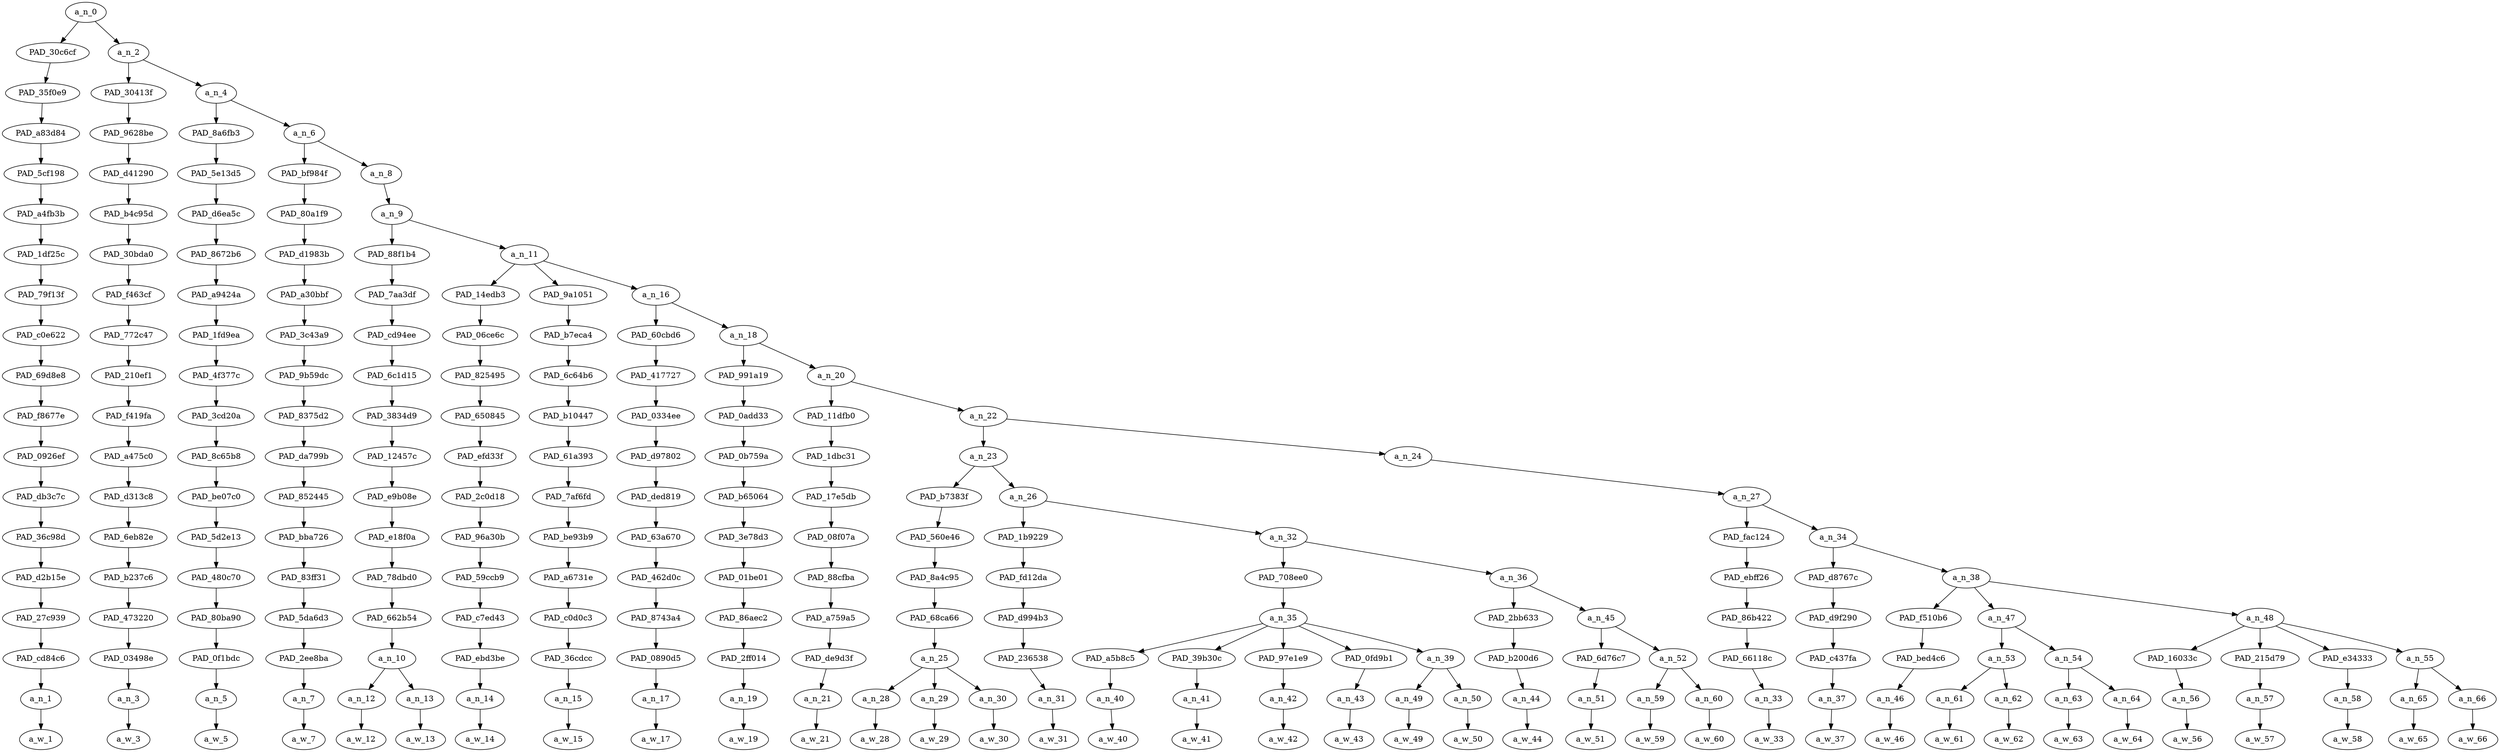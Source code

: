 strict digraph "" {
	a_n_0	[div_dir=1,
		index=0,
		level=18,
		pos="1.0683885362413195,18!",
		text_span="[0, 1, 2, 3, 4, 5, 6, 7, 8, 9, 10, 11, 12, 13, 14, 15, 16, 17, 18, 19, 20, 21, 22, 23, 24, 25, 26, 27, 28, 29, 30, 31, 32, 33, 34, \
35, 36]",
		value=1.00000001];
	PAD_30c6cf	[div_dir=1,
		index=0,
		level=17,
		pos="0.0,17!",
		text_span="[0]",
		value=0.03136373];
	a_n_0 -> PAD_30c6cf;
	a_n_2	[div_dir=1,
		index=1,
		level=17,
		pos="2.136777072482639,17!",
		text_span="[1, 2, 3, 4, 5, 6, 7, 8, 9, 10, 11, 12, 13, 14, 15, 16, 17, 18, 19, 20, 21, 22, 23, 24, 25, 26, 27, 28, 29, 30, 31, 32, 33, 34, \
35, 36]",
		value=0.96841788];
	a_n_0 -> a_n_2;
	PAD_35f0e9	[div_dir=1,
		index=0,
		level=16,
		pos="0.0,16!",
		text_span="[0]",
		value=0.03136373];
	PAD_30c6cf -> PAD_35f0e9;
	PAD_a83d84	[div_dir=1,
		index=0,
		level=15,
		pos="0.0,15!",
		text_span="[0]",
		value=0.03136373];
	PAD_35f0e9 -> PAD_a83d84;
	PAD_5cf198	[div_dir=1,
		index=0,
		level=14,
		pos="0.0,14!",
		text_span="[0]",
		value=0.03136373];
	PAD_a83d84 -> PAD_5cf198;
	PAD_a4fb3b	[div_dir=1,
		index=0,
		level=13,
		pos="0.0,13!",
		text_span="[0]",
		value=0.03136373];
	PAD_5cf198 -> PAD_a4fb3b;
	PAD_1df25c	[div_dir=1,
		index=0,
		level=12,
		pos="0.0,12!",
		text_span="[0]",
		value=0.03136373];
	PAD_a4fb3b -> PAD_1df25c;
	PAD_79f13f	[div_dir=1,
		index=0,
		level=11,
		pos="0.0,11!",
		text_span="[0]",
		value=0.03136373];
	PAD_1df25c -> PAD_79f13f;
	PAD_c0e622	[div_dir=1,
		index=0,
		level=10,
		pos="0.0,10!",
		text_span="[0]",
		value=0.03136373];
	PAD_79f13f -> PAD_c0e622;
	PAD_69d8e8	[div_dir=1,
		index=0,
		level=9,
		pos="0.0,9!",
		text_span="[0]",
		value=0.03136373];
	PAD_c0e622 -> PAD_69d8e8;
	PAD_f8677e	[div_dir=1,
		index=0,
		level=8,
		pos="0.0,8!",
		text_span="[0]",
		value=0.03136373];
	PAD_69d8e8 -> PAD_f8677e;
	PAD_0926ef	[div_dir=1,
		index=0,
		level=7,
		pos="0.0,7!",
		text_span="[0]",
		value=0.03136373];
	PAD_f8677e -> PAD_0926ef;
	PAD_db3c7c	[div_dir=1,
		index=0,
		level=6,
		pos="0.0,6!",
		text_span="[0]",
		value=0.03136373];
	PAD_0926ef -> PAD_db3c7c;
	PAD_36c98d	[div_dir=1,
		index=0,
		level=5,
		pos="0.0,5!",
		text_span="[0]",
		value=0.03136373];
	PAD_db3c7c -> PAD_36c98d;
	PAD_d2b15e	[div_dir=1,
		index=0,
		level=4,
		pos="0.0,4!",
		text_span="[0]",
		value=0.03136373];
	PAD_36c98d -> PAD_d2b15e;
	PAD_27c939	[div_dir=1,
		index=0,
		level=3,
		pos="0.0,3!",
		text_span="[0]",
		value=0.03136373];
	PAD_d2b15e -> PAD_27c939;
	PAD_cd84c6	[div_dir=1,
		index=0,
		level=2,
		pos="0.0,2!",
		text_span="[0]",
		value=0.03136373];
	PAD_27c939 -> PAD_cd84c6;
	a_n_1	[div_dir=1,
		index=0,
		level=1,
		pos="0.0,1!",
		text_span="[0]",
		value=0.03136373];
	PAD_cd84c6 -> a_n_1;
	a_w_1	[div_dir=0,
		index=0,
		level=0,
		pos="0,0!",
		text_span="[0]",
		value=hillary];
	a_n_1 -> a_w_1;
	PAD_30413f	[div_dir=1,
		index=1,
		level=16,
		pos="1.0,16!",
		text_span="[1]",
		value=0.01413426];
	a_n_2 -> PAD_30413f;
	a_n_4	[div_dir=1,
		index=2,
		level=16,
		pos="3.273554144965278,16!",
		text_span="[2, 3, 4, 5, 6, 7, 8, 9, 10, 11, 12, 13, 14, 15, 16, 17, 18, 19, 20, 21, 22, 23, 24, 25, 26, 27, 28, 29, 30, 31, 32, 33, 34, 35, \
36]",
		value=0.95408867];
	a_n_2 -> a_n_4;
	PAD_9628be	[div_dir=1,
		index=1,
		level=15,
		pos="1.0,15!",
		text_span="[1]",
		value=0.01413426];
	PAD_30413f -> PAD_9628be;
	PAD_d41290	[div_dir=1,
		index=1,
		level=14,
		pos="1.0,14!",
		text_span="[1]",
		value=0.01413426];
	PAD_9628be -> PAD_d41290;
	PAD_b4c95d	[div_dir=1,
		index=1,
		level=13,
		pos="1.0,13!",
		text_span="[1]",
		value=0.01413426];
	PAD_d41290 -> PAD_b4c95d;
	PAD_30bda0	[div_dir=1,
		index=1,
		level=12,
		pos="1.0,12!",
		text_span="[1]",
		value=0.01413426];
	PAD_b4c95d -> PAD_30bda0;
	PAD_f463cf	[div_dir=1,
		index=1,
		level=11,
		pos="1.0,11!",
		text_span="[1]",
		value=0.01413426];
	PAD_30bda0 -> PAD_f463cf;
	PAD_772c47	[div_dir=1,
		index=1,
		level=10,
		pos="1.0,10!",
		text_span="[1]",
		value=0.01413426];
	PAD_f463cf -> PAD_772c47;
	PAD_210ef1	[div_dir=1,
		index=1,
		level=9,
		pos="1.0,9!",
		text_span="[1]",
		value=0.01413426];
	PAD_772c47 -> PAD_210ef1;
	PAD_f419fa	[div_dir=1,
		index=1,
		level=8,
		pos="1.0,8!",
		text_span="[1]",
		value=0.01413426];
	PAD_210ef1 -> PAD_f419fa;
	PAD_a475c0	[div_dir=1,
		index=1,
		level=7,
		pos="1.0,7!",
		text_span="[1]",
		value=0.01413426];
	PAD_f419fa -> PAD_a475c0;
	PAD_d313c8	[div_dir=1,
		index=1,
		level=6,
		pos="1.0,6!",
		text_span="[1]",
		value=0.01413426];
	PAD_a475c0 -> PAD_d313c8;
	PAD_6eb82e	[div_dir=1,
		index=1,
		level=5,
		pos="1.0,5!",
		text_span="[1]",
		value=0.01413426];
	PAD_d313c8 -> PAD_6eb82e;
	PAD_b237c6	[div_dir=1,
		index=1,
		level=4,
		pos="1.0,4!",
		text_span="[1]",
		value=0.01413426];
	PAD_6eb82e -> PAD_b237c6;
	PAD_473220	[div_dir=1,
		index=1,
		level=3,
		pos="1.0,3!",
		text_span="[1]",
		value=0.01413426];
	PAD_b237c6 -> PAD_473220;
	PAD_03498e	[div_dir=1,
		index=1,
		level=2,
		pos="1.0,2!",
		text_span="[1]",
		value=0.01413426];
	PAD_473220 -> PAD_03498e;
	a_n_3	[div_dir=1,
		index=1,
		level=1,
		pos="1.0,1!",
		text_span="[1]",
		value=0.01413426];
	PAD_03498e -> a_n_3;
	a_w_3	[div_dir=0,
		index=1,
		level=0,
		pos="1,0!",
		text_span="[1]",
		value=is];
	a_n_3 -> a_w_3;
	PAD_8a6fb3	[div_dir=1,
		index=2,
		level=15,
		pos="2.0,15!",
		text_span="[2]",
		value=0.01085996];
	a_n_4 -> PAD_8a6fb3;
	a_n_6	[div_dir=1,
		index=3,
		level=15,
		pos="4.547108289930556,15!",
		text_span="[3, 4, 5, 6, 7, 8, 9, 10, 11, 12, 13, 14, 15, 16, 17, 18, 19, 20, 21, 22, 23, 24, 25, 26, 27, 28, 29, 30, 31, 32, 33, 34, 35, 36]",
		value=0.94304226];
	a_n_4 -> a_n_6;
	PAD_5e13d5	[div_dir=1,
		index=2,
		level=14,
		pos="2.0,14!",
		text_span="[2]",
		value=0.01085996];
	PAD_8a6fb3 -> PAD_5e13d5;
	PAD_d6ea5c	[div_dir=1,
		index=2,
		level=13,
		pos="2.0,13!",
		text_span="[2]",
		value=0.01085996];
	PAD_5e13d5 -> PAD_d6ea5c;
	PAD_8672b6	[div_dir=1,
		index=2,
		level=12,
		pos="2.0,12!",
		text_span="[2]",
		value=0.01085996];
	PAD_d6ea5c -> PAD_8672b6;
	PAD_a9424a	[div_dir=1,
		index=2,
		level=11,
		pos="2.0,11!",
		text_span="[2]",
		value=0.01085996];
	PAD_8672b6 -> PAD_a9424a;
	PAD_1fd9ea	[div_dir=1,
		index=2,
		level=10,
		pos="2.0,10!",
		text_span="[2]",
		value=0.01085996];
	PAD_a9424a -> PAD_1fd9ea;
	PAD_4f377c	[div_dir=1,
		index=2,
		level=9,
		pos="2.0,9!",
		text_span="[2]",
		value=0.01085996];
	PAD_1fd9ea -> PAD_4f377c;
	PAD_3cd20a	[div_dir=1,
		index=2,
		level=8,
		pos="2.0,8!",
		text_span="[2]",
		value=0.01085996];
	PAD_4f377c -> PAD_3cd20a;
	PAD_8c65b8	[div_dir=1,
		index=2,
		level=7,
		pos="2.0,7!",
		text_span="[2]",
		value=0.01085996];
	PAD_3cd20a -> PAD_8c65b8;
	PAD_be07c0	[div_dir=1,
		index=2,
		level=6,
		pos="2.0,6!",
		text_span="[2]",
		value=0.01085996];
	PAD_8c65b8 -> PAD_be07c0;
	PAD_5d2e13	[div_dir=1,
		index=2,
		level=5,
		pos="2.0,5!",
		text_span="[2]",
		value=0.01085996];
	PAD_be07c0 -> PAD_5d2e13;
	PAD_480c70	[div_dir=1,
		index=2,
		level=4,
		pos="2.0,4!",
		text_span="[2]",
		value=0.01085996];
	PAD_5d2e13 -> PAD_480c70;
	PAD_80ba90	[div_dir=1,
		index=2,
		level=3,
		pos="2.0,3!",
		text_span="[2]",
		value=0.01085996];
	PAD_480c70 -> PAD_80ba90;
	PAD_0f1bdc	[div_dir=1,
		index=2,
		level=2,
		pos="2.0,2!",
		text_span="[2]",
		value=0.01085996];
	PAD_80ba90 -> PAD_0f1bdc;
	a_n_5	[div_dir=1,
		index=2,
		level=1,
		pos="2.0,1!",
		text_span="[2]",
		value=0.01085996];
	PAD_0f1bdc -> a_n_5;
	a_w_5	[div_dir=0,
		index=2,
		level=0,
		pos="2,0!",
		text_span="[2]",
		value=for];
	a_n_5 -> a_w_5;
	PAD_bf984f	[div_dir=1,
		index=3,
		level=14,
		pos="3.0,14!",
		text_span="[3]",
		value=0.01547846];
	a_n_6 -> PAD_bf984f;
	a_n_8	[div_dir=1,
		index=4,
		level=14,
		pos="6.094216579861111,14!",
		text_span="[4, 5, 6, 7, 8, 9, 10, 11, 12, 13, 14, 15, 16, 17, 18, 19, 20, 21, 22, 23, 24, 25, 26, 27, 28, 29, 30, 31, 32, 33, 34, 35, 36]",
		value=0.92738237];
	a_n_6 -> a_n_8;
	PAD_80a1f9	[div_dir=1,
		index=3,
		level=13,
		pos="3.0,13!",
		text_span="[3]",
		value=0.01547846];
	PAD_bf984f -> PAD_80a1f9;
	PAD_d1983b	[div_dir=1,
		index=3,
		level=12,
		pos="3.0,12!",
		text_span="[3]",
		value=0.01547846];
	PAD_80a1f9 -> PAD_d1983b;
	PAD_a30bbf	[div_dir=1,
		index=3,
		level=11,
		pos="3.0,11!",
		text_span="[3]",
		value=0.01547846];
	PAD_d1983b -> PAD_a30bbf;
	PAD_3c43a9	[div_dir=1,
		index=3,
		level=10,
		pos="3.0,10!",
		text_span="[3]",
		value=0.01547846];
	PAD_a30bbf -> PAD_3c43a9;
	PAD_9b59dc	[div_dir=1,
		index=3,
		level=9,
		pos="3.0,9!",
		text_span="[3]",
		value=0.01547846];
	PAD_3c43a9 -> PAD_9b59dc;
	PAD_8375d2	[div_dir=1,
		index=3,
		level=8,
		pos="3.0,8!",
		text_span="[3]",
		value=0.01547846];
	PAD_9b59dc -> PAD_8375d2;
	PAD_da799b	[div_dir=1,
		index=3,
		level=7,
		pos="3.0,7!",
		text_span="[3]",
		value=0.01547846];
	PAD_8375d2 -> PAD_da799b;
	PAD_852445	[div_dir=1,
		index=3,
		level=6,
		pos="3.0,6!",
		text_span="[3]",
		value=0.01547846];
	PAD_da799b -> PAD_852445;
	PAD_bba726	[div_dir=1,
		index=3,
		level=5,
		pos="3.0,5!",
		text_span="[3]",
		value=0.01547846];
	PAD_852445 -> PAD_bba726;
	PAD_83ff31	[div_dir=1,
		index=3,
		level=4,
		pos="3.0,4!",
		text_span="[3]",
		value=0.01547846];
	PAD_bba726 -> PAD_83ff31;
	PAD_5da6d3	[div_dir=1,
		index=3,
		level=3,
		pos="3.0,3!",
		text_span="[3]",
		value=0.01547846];
	PAD_83ff31 -> PAD_5da6d3;
	PAD_2ee8ba	[div_dir=1,
		index=3,
		level=2,
		pos="3.0,2!",
		text_span="[3]",
		value=0.01547846];
	PAD_5da6d3 -> PAD_2ee8ba;
	a_n_7	[div_dir=1,
		index=3,
		level=1,
		pos="3.0,1!",
		text_span="[3]",
		value=0.01547846];
	PAD_2ee8ba -> a_n_7;
	a_w_7	[div_dir=0,
		index=3,
		level=0,
		pos="3,0!",
		text_span="[3]",
		value=women];
	a_n_7 -> a_w_7;
	a_n_9	[div_dir=1,
		index=4,
		level=13,
		pos="6.094216579861111,13!",
		text_span="[4, 5, 6, 7, 8, 9, 10, 11, 12, 13, 14, 15, 16, 17, 18, 19, 20, 21, 22, 23, 24, 25, 26, 27, 28, 29, 30, 31, 32, 33, 34, 35, 36]",
		value=0.92721330];
	a_n_8 -> a_n_9;
	PAD_88f1b4	[div_dir=1,
		index=4,
		level=12,
		pos="4.5,12!",
		text_span="[4, 5]",
		value=0.02295245];
	a_n_9 -> PAD_88f1b4;
	a_n_11	[div_dir=1,
		index=5,
		level=12,
		pos="7.688433159722223,12!",
		text_span="[6, 7, 8, 9, 10, 11, 12, 13, 14, 15, 16, 17, 18, 19, 20, 21, 22, 23, 24, 25, 26, 27, 28, 29, 30, 31, 32, 33, 34, 35, 36]",
		value=0.90409178];
	a_n_9 -> a_n_11;
	PAD_7aa3df	[div_dir=1,
		index=4,
		level=11,
		pos="4.5,11!",
		text_span="[4, 5]",
		value=0.02295245];
	PAD_88f1b4 -> PAD_7aa3df;
	PAD_cd94ee	[div_dir=1,
		index=4,
		level=10,
		pos="4.5,10!",
		text_span="[4, 5]",
		value=0.02295245];
	PAD_7aa3df -> PAD_cd94ee;
	PAD_6c1d15	[div_dir=1,
		index=4,
		level=9,
		pos="4.5,9!",
		text_span="[4, 5]",
		value=0.02295245];
	PAD_cd94ee -> PAD_6c1d15;
	PAD_3834d9	[div_dir=1,
		index=4,
		level=8,
		pos="4.5,8!",
		text_span="[4, 5]",
		value=0.02295245];
	PAD_6c1d15 -> PAD_3834d9;
	PAD_12457c	[div_dir=1,
		index=4,
		level=7,
		pos="4.5,7!",
		text_span="[4, 5]",
		value=0.02295245];
	PAD_3834d9 -> PAD_12457c;
	PAD_e9b08e	[div_dir=1,
		index=4,
		level=6,
		pos="4.5,6!",
		text_span="[4, 5]",
		value=0.02295245];
	PAD_12457c -> PAD_e9b08e;
	PAD_e18f0a	[div_dir=1,
		index=4,
		level=5,
		pos="4.5,5!",
		text_span="[4, 5]",
		value=0.02295245];
	PAD_e9b08e -> PAD_e18f0a;
	PAD_78dbd0	[div_dir=1,
		index=4,
		level=4,
		pos="4.5,4!",
		text_span="[4, 5]",
		value=0.02295245];
	PAD_e18f0a -> PAD_78dbd0;
	PAD_662b54	[div_dir=1,
		index=4,
		level=3,
		pos="4.5,3!",
		text_span="[4, 5]",
		value=0.02295245];
	PAD_78dbd0 -> PAD_662b54;
	a_n_10	[div_dir=1,
		index=4,
		level=2,
		pos="4.5,2!",
		text_span="[4, 5]",
		value=0.02295245];
	PAD_662b54 -> a_n_10;
	a_n_12	[div_dir=1,
		index=4,
		level=1,
		pos="4.0,1!",
		text_span="[4]",
		value=0.01054049];
	a_n_10 -> a_n_12;
	a_n_13	[div_dir=-1,
		index=5,
		level=1,
		pos="5.0,1!",
		text_span="[5]",
		value=0.01240940];
	a_n_10 -> a_n_13;
	a_w_12	[div_dir=0,
		index=4,
		level=0,
		pos="4,0!",
		text_span="[4]",
		value=the];
	a_n_12 -> a_w_12;
	a_w_13	[div_dir=0,
		index=5,
		level=0,
		pos="5,0!",
		text_span="[5]",
		value=following];
	a_n_13 -> a_w_13;
	PAD_14edb3	[div_dir=-1,
		index=5,
		level=11,
		pos="6.0,11!",
		text_span="[6]",
		value=0.00991821];
	a_n_11 -> PAD_14edb3;
	PAD_9a1051	[div_dir=-1,
		index=6,
		level=11,
		pos="7.0,11!",
		text_span="[7]",
		value=0.00875495];
	a_n_11 -> PAD_9a1051;
	a_n_16	[div_dir=1,
		index=7,
		level=11,
		pos="10.065299479166667,11!",
		text_span="[8, 9, 10, 11, 12, 13, 14, 15, 16, 17, 18, 19, 20, 21, 22, 23, 24, 25, 26, 27, 28, 29, 30, 31, 32, 33, 34, 35, 36]",
		value=0.88524613];
	a_n_11 -> a_n_16;
	PAD_06ce6c	[div_dir=-1,
		index=5,
		level=10,
		pos="6.0,10!",
		text_span="[6]",
		value=0.00991821];
	PAD_14edb3 -> PAD_06ce6c;
	PAD_825495	[div_dir=-1,
		index=5,
		level=9,
		pos="6.0,9!",
		text_span="[6]",
		value=0.00991821];
	PAD_06ce6c -> PAD_825495;
	PAD_650845	[div_dir=-1,
		index=5,
		level=8,
		pos="6.0,8!",
		text_span="[6]",
		value=0.00991821];
	PAD_825495 -> PAD_650845;
	PAD_efd33f	[div_dir=-1,
		index=5,
		level=7,
		pos="6.0,7!",
		text_span="[6]",
		value=0.00991821];
	PAD_650845 -> PAD_efd33f;
	PAD_2c0d18	[div_dir=-1,
		index=5,
		level=6,
		pos="6.0,6!",
		text_span="[6]",
		value=0.00991821];
	PAD_efd33f -> PAD_2c0d18;
	PAD_96a30b	[div_dir=-1,
		index=5,
		level=5,
		pos="6.0,5!",
		text_span="[6]",
		value=0.00991821];
	PAD_2c0d18 -> PAD_96a30b;
	PAD_59ccb9	[div_dir=-1,
		index=5,
		level=4,
		pos="6.0,4!",
		text_span="[6]",
		value=0.00991821];
	PAD_96a30b -> PAD_59ccb9;
	PAD_c7ed43	[div_dir=-1,
		index=5,
		level=3,
		pos="6.0,3!",
		text_span="[6]",
		value=0.00991821];
	PAD_59ccb9 -> PAD_c7ed43;
	PAD_ebd3be	[div_dir=-1,
		index=5,
		level=2,
		pos="6.0,2!",
		text_span="[6]",
		value=0.00991821];
	PAD_c7ed43 -> PAD_ebd3be;
	a_n_14	[div_dir=-1,
		index=6,
		level=1,
		pos="6.0,1!",
		text_span="[6]",
		value=0.00991821];
	PAD_ebd3be -> a_n_14;
	a_w_14	[div_dir=0,
		index=6,
		level=0,
		pos="6,0!",
		text_span="[6]",
		value=could];
	a_n_14 -> a_w_14;
	PAD_b7eca4	[div_dir=-1,
		index=6,
		level=10,
		pos="7.0,10!",
		text_span="[7]",
		value=0.00875495];
	PAD_9a1051 -> PAD_b7eca4;
	PAD_6c64b6	[div_dir=-1,
		index=6,
		level=9,
		pos="7.0,9!",
		text_span="[7]",
		value=0.00875495];
	PAD_b7eca4 -> PAD_6c64b6;
	PAD_b10447	[div_dir=-1,
		index=6,
		level=8,
		pos="7.0,8!",
		text_span="[7]",
		value=0.00875495];
	PAD_6c64b6 -> PAD_b10447;
	PAD_61a393	[div_dir=-1,
		index=6,
		level=7,
		pos="7.0,7!",
		text_span="[7]",
		value=0.00875495];
	PAD_b10447 -> PAD_61a393;
	PAD_7af6fd	[div_dir=-1,
		index=6,
		level=6,
		pos="7.0,6!",
		text_span="[7]",
		value=0.00875495];
	PAD_61a393 -> PAD_7af6fd;
	PAD_be93b9	[div_dir=-1,
		index=6,
		level=5,
		pos="7.0,5!",
		text_span="[7]",
		value=0.00875495];
	PAD_7af6fd -> PAD_be93b9;
	PAD_a6731e	[div_dir=-1,
		index=6,
		level=4,
		pos="7.0,4!",
		text_span="[7]",
		value=0.00875495];
	PAD_be93b9 -> PAD_a6731e;
	PAD_c0d0c3	[div_dir=-1,
		index=6,
		level=3,
		pos="7.0,3!",
		text_span="[7]",
		value=0.00875495];
	PAD_a6731e -> PAD_c0d0c3;
	PAD_36cdcc	[div_dir=-1,
		index=6,
		level=2,
		pos="7.0,2!",
		text_span="[7]",
		value=0.00875495];
	PAD_c0d0c3 -> PAD_36cdcc;
	a_n_15	[div_dir=-1,
		index=7,
		level=1,
		pos="7.0,1!",
		text_span="[7]",
		value=0.00875495];
	PAD_36cdcc -> a_n_15;
	a_w_15	[div_dir=0,
		index=7,
		level=0,
		pos="7,0!",
		text_span="[7]",
		value=not];
	a_n_15 -> a_w_15;
	PAD_60cbd6	[div_dir=1,
		index=7,
		level=10,
		pos="8.0,10!",
		text_span="[8]",
		value=0.00781704];
	a_n_16 -> PAD_60cbd6;
	a_n_18	[div_dir=1,
		index=8,
		level=10,
		pos="12.130598958333334,10!",
		text_span="[9, 10, 11, 12, 13, 14, 15, 16, 17, 18, 19, 20, 21, 22, 23, 24, 25, 26, 27, 28, 29, 30, 31, 32, 33, 34, 35, 36]",
		value=0.87724829];
	a_n_16 -> a_n_18;
	PAD_417727	[div_dir=1,
		index=7,
		level=9,
		pos="8.0,9!",
		text_span="[8]",
		value=0.00781704];
	PAD_60cbd6 -> PAD_417727;
	PAD_0334ee	[div_dir=1,
		index=7,
		level=8,
		pos="8.0,8!",
		text_span="[8]",
		value=0.00781704];
	PAD_417727 -> PAD_0334ee;
	PAD_d97802	[div_dir=1,
		index=7,
		level=7,
		pos="8.0,7!",
		text_span="[8]",
		value=0.00781704];
	PAD_0334ee -> PAD_d97802;
	PAD_ded819	[div_dir=1,
		index=7,
		level=6,
		pos="8.0,6!",
		text_span="[8]",
		value=0.00781704];
	PAD_d97802 -> PAD_ded819;
	PAD_63a670	[div_dir=1,
		index=7,
		level=5,
		pos="8.0,5!",
		text_span="[8]",
		value=0.00781704];
	PAD_ded819 -> PAD_63a670;
	PAD_462d0c	[div_dir=1,
		index=7,
		level=4,
		pos="8.0,4!",
		text_span="[8]",
		value=0.00781704];
	PAD_63a670 -> PAD_462d0c;
	PAD_8743a4	[div_dir=1,
		index=7,
		level=3,
		pos="8.0,3!",
		text_span="[8]",
		value=0.00781704];
	PAD_462d0c -> PAD_8743a4;
	PAD_0890d5	[div_dir=1,
		index=7,
		level=2,
		pos="8.0,2!",
		text_span="[8]",
		value=0.00781704];
	PAD_8743a4 -> PAD_0890d5;
	a_n_17	[div_dir=1,
		index=8,
		level=1,
		pos="8.0,1!",
		text_span="[8]",
		value=0.00781704];
	PAD_0890d5 -> a_n_17;
	a_w_17	[div_dir=0,
		index=8,
		level=0,
		pos="8,0!",
		text_span="[8]",
		value=be];
	a_n_17 -> a_w_17;
	PAD_991a19	[div_dir=-1,
		index=8,
		level=9,
		pos="9.0,9!",
		text_span="[9]",
		value=0.01104983];
	a_n_18 -> PAD_991a19;
	a_n_20	[div_dir=1,
		index=9,
		level=9,
		pos="15.261197916666667,9!",
		text_span="[10, 11, 12, 13, 14, 15, 16, 17, 18, 19, 20, 21, 22, 23, 24, 25, 26, 27, 28, 29, 30, 31, 32, 33, 34, 35, 36]",
		value=0.86601619];
	a_n_18 -> a_n_20;
	PAD_0add33	[div_dir=-1,
		index=8,
		level=8,
		pos="9.0,8!",
		text_span="[9]",
		value=0.01104983];
	PAD_991a19 -> PAD_0add33;
	PAD_0b759a	[div_dir=-1,
		index=8,
		level=7,
		pos="9.0,7!",
		text_span="[9]",
		value=0.01104983];
	PAD_0add33 -> PAD_0b759a;
	PAD_b65064	[div_dir=-1,
		index=8,
		level=6,
		pos="9.0,6!",
		text_span="[9]",
		value=0.01104983];
	PAD_0b759a -> PAD_b65064;
	PAD_3e78d3	[div_dir=-1,
		index=8,
		level=5,
		pos="9.0,5!",
		text_span="[9]",
		value=0.01104983];
	PAD_b65064 -> PAD_3e78d3;
	PAD_01be01	[div_dir=-1,
		index=8,
		level=4,
		pos="9.0,4!",
		text_span="[9]",
		value=0.01104983];
	PAD_3e78d3 -> PAD_01be01;
	PAD_86aec2	[div_dir=-1,
		index=8,
		level=3,
		pos="9.0,3!",
		text_span="[9]",
		value=0.01104983];
	PAD_01be01 -> PAD_86aec2;
	PAD_2ff014	[div_dir=-1,
		index=8,
		level=2,
		pos="9.0,2!",
		text_span="[9]",
		value=0.01104983];
	PAD_86aec2 -> PAD_2ff014;
	a_n_19	[div_dir=-1,
		index=9,
		level=1,
		pos="9.0,1!",
		text_span="[9]",
		value=0.01104983];
	PAD_2ff014 -> a_n_19;
	a_w_19	[div_dir=0,
		index=9,
		level=0,
		pos="9,0!",
		text_span="[9]",
		value=reached];
	a_n_19 -> a_w_19;
	PAD_11dfb0	[div_dir=1,
		index=9,
		level=8,
		pos="10.0,8!",
		text_span="[10]",
		value=0.01012760];
	a_n_20 -> PAD_11dfb0;
	a_n_22	[div_dir=1,
		index=10,
		level=8,
		pos="20.522395833333334,8!",
		text_span="[11, 12, 13, 14, 15, 16, 17, 18, 19, 20, 21, 22, 23, 24, 25, 26, 27, 28, 29, 30, 31, 32, 33, 34, 35, 36]",
		value=0.85570201];
	a_n_20 -> a_n_22;
	PAD_1dbc31	[div_dir=1,
		index=9,
		level=7,
		pos="10.0,7!",
		text_span="[10]",
		value=0.01012760];
	PAD_11dfb0 -> PAD_1dbc31;
	PAD_17e5db	[div_dir=1,
		index=9,
		level=6,
		pos="10.0,6!",
		text_span="[10]",
		value=0.01012760];
	PAD_1dbc31 -> PAD_17e5db;
	PAD_08f07a	[div_dir=1,
		index=9,
		level=5,
		pos="10.0,5!",
		text_span="[10]",
		value=0.01012760];
	PAD_17e5db -> PAD_08f07a;
	PAD_88cfba	[div_dir=1,
		index=9,
		level=4,
		pos="10.0,4!",
		text_span="[10]",
		value=0.01012760];
	PAD_08f07a -> PAD_88cfba;
	PAD_a759a5	[div_dir=1,
		index=9,
		level=3,
		pos="10.0,3!",
		text_span="[10]",
		value=0.01012760];
	PAD_88cfba -> PAD_a759a5;
	PAD_de9d3f	[div_dir=1,
		index=9,
		level=2,
		pos="10.0,2!",
		text_span="[10]",
		value=0.01012760];
	PAD_a759a5 -> PAD_de9d3f;
	a_n_21	[div_dir=1,
		index=10,
		level=1,
		pos="10.0,1!",
		text_span="[10]",
		value=0.01012760];
	PAD_de9d3f -> a_n_21;
	a_w_21	[div_dir=0,
		index=10,
		level=0,
		pos="10,0!",
		text_span="[10]",
		value=for1];
	a_n_21 -> a_w_21;
	a_n_23	[div_dir=1,
		index=10,
		level=7,
		pos="14.471875,7!",
		text_span="[11, 12, 13, 14, 15, 16, 17, 18, 19, 20, 21, 22, 23, 24]",
		value=0.33291927];
	a_n_22 -> a_n_23;
	a_n_24	[div_dir=1,
		index=11,
		level=7,
		pos="26.572916666666668,7!",
		text_span="[25, 26, 27, 28, 29, 30, 31, 32, 33, 34, 35, 36]",
		value=0.52259997];
	a_n_22 -> a_n_24;
	PAD_b7383f	[div_dir=1,
		index=10,
		level=6,
		pos="12.0,6!",
		text_span="[11, 12, 13]",
		value=0.12223276];
	a_n_23 -> PAD_b7383f;
	a_n_26	[div_dir=1,
		index=11,
		level=6,
		pos="16.94375,6!",
		text_span="[14, 15, 16, 17, 18, 19, 20, 21, 22, 23, 24]",
		value=0.21065755];
	a_n_23 -> a_n_26;
	PAD_560e46	[div_dir=1,
		index=10,
		level=5,
		pos="12.0,5!",
		text_span="[11, 12, 13]",
		value=0.12223276];
	PAD_b7383f -> PAD_560e46;
	PAD_8a4c95	[div_dir=1,
		index=10,
		level=4,
		pos="12.0,4!",
		text_span="[11, 12, 13]",
		value=0.12223276];
	PAD_560e46 -> PAD_8a4c95;
	PAD_68ca66	[div_dir=1,
		index=10,
		level=3,
		pos="12.0,3!",
		text_span="[11, 12, 13]",
		value=0.12223276];
	PAD_8a4c95 -> PAD_68ca66;
	a_n_25	[div_dir=1,
		index=10,
		level=2,
		pos="12.0,2!",
		text_span="[11, 12, 13]",
		value=0.12223276];
	PAD_68ca66 -> a_n_25;
	a_n_28	[div_dir=-1,
		index=11,
		level=1,
		pos="11.0,1!",
		text_span="[11]",
		value=0.02230627];
	a_n_25 -> a_n_28;
	a_n_29	[div_dir=1,
		index=12,
		level=1,
		pos="12.0,1!",
		text_span="[12]",
		value=0.07955319];
	a_n_25 -> a_n_29;
	a_n_30	[div_dir=-1,
		index=13,
		level=1,
		pos="13.0,1!",
		text_span="[13]",
		value=0.02033960];
	a_n_25 -> a_n_30;
	a_w_28	[div_dir=0,
		index=11,
		level=0,
		pos="11,0!",
		text_span="[11]",
		value=comment];
	a_n_28 -> a_w_28;
	a_w_29	[div_dir=0,
		index=12,
		level=0,
		pos="12,0!",
		text_span="[12]",
		value=yazidi];
	a_n_29 -> a_w_29;
	a_w_30	[div_dir=0,
		index=13,
		level=0,
		pos="13,0!",
		text_span="[13]",
		value=girls];
	a_n_30 -> a_w_30;
	PAD_1b9229	[div_dir=-1,
		index=11,
		level=5,
		pos="14.0,5!",
		text_span="[14]",
		value=0.03192733];
	a_n_26 -> PAD_1b9229;
	a_n_32	[div_dir=1,
		index=12,
		level=5,
		pos="19.8875,5!",
		text_span="[15, 16, 17, 18, 19, 20, 21, 22, 23, 24]",
		value=0.17871754];
	a_n_26 -> a_n_32;
	PAD_fd12da	[div_dir=-1,
		index=11,
		level=4,
		pos="14.0,4!",
		text_span="[14]",
		value=0.03192733];
	PAD_1b9229 -> PAD_fd12da;
	PAD_d994b3	[div_dir=-1,
		index=11,
		level=3,
		pos="14.0,3!",
		text_span="[14]",
		value=0.03192733];
	PAD_fd12da -> PAD_d994b3;
	PAD_236538	[div_dir=-1,
		index=11,
		level=2,
		pos="14.0,2!",
		text_span="[14]",
		value=0.03192733];
	PAD_d994b3 -> PAD_236538;
	a_n_31	[div_dir=-1,
		index=14,
		level=1,
		pos="14.0,1!",
		text_span="[14]",
		value=0.03192733];
	PAD_236538 -> a_n_31;
	a_w_31	[div_dir=0,
		index=14,
		level=0,
		pos="14,0!",
		text_span="[14]",
		value=aborted];
	a_n_31 -> a_w_31;
	PAD_708ee0	[div_dir=1,
		index=12,
		level=4,
		pos="17.9,4!",
		text_span="[15, 16, 17, 18, 19, 20]",
		value=0.12564083];
	a_n_32 -> PAD_708ee0;
	a_n_36	[div_dir=1,
		index=13,
		level=4,
		pos="21.875,4!",
		text_span="[21, 22, 23, 24]",
		value=0.05305838];
	a_n_32 -> a_n_36;
	a_n_35	[div_dir=1,
		index=12,
		level=3,
		pos="17.9,3!",
		text_span="[15, 16, 17, 18, 19, 20]",
		value=0.12564083];
	PAD_708ee0 -> a_n_35;
	PAD_a5b8c5	[div_dir=-1,
		index=13,
		level=2,
		pos="17.0,2!",
		text_span="[17]",
		value=0.03315093];
	a_n_35 -> PAD_a5b8c5;
	PAD_39b30c	[div_dir=1,
		index=14,
		level=2,
		pos="18.0,2!",
		text_span="[18]",
		value=0.01626803];
	a_n_35 -> PAD_39b30c;
	PAD_97e1e9	[div_dir=1,
		index=15,
		level=2,
		pos="19.0,2!",
		text_span="[19]",
		value=0.01129453];
	a_n_35 -> PAD_97e1e9;
	PAD_0fd9b1	[div_dir=1,
		index=16,
		level=2,
		pos="20.0,2!",
		text_span="[20]",
		value=0.01603689];
	a_n_35 -> PAD_0fd9b1;
	a_n_39	[div_dir=1,
		index=12,
		level=2,
		pos="15.5,2!",
		text_span="[15, 16]",
		value=0.04888931];
	a_n_35 -> a_n_39;
	a_n_40	[div_dir=-1,
		index=17,
		level=1,
		pos="17.0,1!",
		text_span="[17]",
		value=0.03315093];
	PAD_a5b8c5 -> a_n_40;
	a_w_40	[div_dir=0,
		index=17,
		level=0,
		pos="17,0!",
		text_span="[17]",
		value=syrian];
	a_n_40 -> a_w_40;
	a_n_41	[div_dir=1,
		index=18,
		level=1,
		pos="18.0,1!",
		text_span="[18]",
		value=0.01626803];
	PAD_39b30c -> a_n_41;
	a_w_41	[div_dir=0,
		index=18,
		level=0,
		pos="18,0!",
		text_span="[18]",
		value=women1];
	a_n_41 -> a_w_41;
	a_n_42	[div_dir=1,
		index=19,
		level=1,
		pos="19.0,1!",
		text_span="[19]",
		value=0.01129453];
	PAD_97e1e9 -> a_n_42;
	a_w_42	[div_dir=0,
		index=19,
		level=0,
		pos="19,0!",
		text_span="[19]",
		value=and];
	a_n_42 -> a_w_42;
	a_n_43	[div_dir=1,
		index=20,
		level=1,
		pos="20.0,1!",
		text_span="[20]",
		value=0.01603689];
	PAD_0fd9b1 -> a_n_43;
	a_w_43	[div_dir=0,
		index=20,
		level=0,
		pos="20,0!",
		text_span="[20]",
		value=girls1];
	a_n_43 -> a_w_43;
	a_n_49	[div_dir=-1,
		index=15,
		level=1,
		pos="15.0,1!",
		text_span="[15]",
		value=0.02110134];
	a_n_39 -> a_n_49;
	a_n_50	[div_dir=1,
		index=16,
		level=1,
		pos="16.0,1!",
		text_span="[16]",
		value=0.02774160];
	a_n_39 -> a_n_50;
	a_w_49	[div_dir=0,
		index=15,
		level=0,
		pos="15,0!",
		text_span="[15]",
		value=girl];
	a_n_49 -> a_w_49;
	a_w_50	[div_dir=0,
		index=16,
		level=0,
		pos="16,0!",
		text_span="[16]",
		value=babies];
	a_n_50 -> a_w_50;
	PAD_2bb633	[div_dir=1,
		index=13,
		level=3,
		pos="21.0,3!",
		text_span="[21]",
		value=0.01842147];
	a_n_36 -> PAD_2bb633;
	a_n_45	[div_dir=1,
		index=14,
		level=3,
		pos="22.75,3!",
		text_span="[22, 23, 24]",
		value=0.03460950];
	a_n_36 -> a_n_45;
	PAD_b200d6	[div_dir=1,
		index=17,
		level=2,
		pos="21.0,2!",
		text_span="[21]",
		value=0.01842147];
	PAD_2bb633 -> PAD_b200d6;
	a_n_44	[div_dir=1,
		index=21,
		level=1,
		pos="21.0,1!",
		text_span="[21]",
		value=0.01842147];
	PAD_b200d6 -> a_n_44;
	a_w_44	[div_dir=0,
		index=21,
		level=0,
		pos="21,0!",
		text_span="[21]",
		value=abandoned];
	a_n_44 -> a_w_44;
	PAD_6d76c7	[div_dir=1,
		index=18,
		level=2,
		pos="22.0,2!",
		text_span="[22]",
		value=0.00951178];
	a_n_45 -> PAD_6d76c7;
	a_n_52	[div_dir=-1,
		index=19,
		level=2,
		pos="23.5,2!",
		text_span="[23, 24]",
		value=0.02507632];
	a_n_45 -> a_n_52;
	a_n_51	[div_dir=1,
		index=22,
		level=1,
		pos="22.0,1!",
		text_span="[22]",
		value=0.00951178];
	PAD_6d76c7 -> a_n_51;
	a_w_51	[div_dir=0,
		index=22,
		level=0,
		pos="22,0!",
		text_span="[22]",
		value=by];
	a_n_51 -> a_w_51;
	a_n_59	[div_dir=-1,
		index=23,
		level=1,
		pos="23.0,1!",
		text_span="[23]",
		value=0.00987256];
	a_n_52 -> a_n_59;
	a_n_60	[div_dir=-1,
		index=24,
		level=1,
		pos="24.0,1!",
		text_span="[24]",
		value=0.01518419];
	a_n_52 -> a_n_60;
	a_w_59	[div_dir=0,
		index=23,
		level=0,
		pos="23,0!",
		text_span="[23]",
		value=their];
	a_n_59 -> a_w_59;
	a_w_60	[div_dir=0,
		index=24,
		level=0,
		pos="24,0!",
		text_span="[24]",
		value=men];
	a_n_60 -> a_w_60;
	a_n_27	[div_dir=1,
		index=12,
		level=6,
		pos="26.572916666666668,6!",
		text_span="[25, 26, 27, 28, 29, 30, 31, 32, 33, 34, 35, 36]",
		value=0.52237571];
	a_n_24 -> a_n_27;
	PAD_fac124	[div_dir=1,
		index=13,
		level=5,
		pos="25.0,5!",
		text_span="[25]",
		value=0.01611552];
	a_n_27 -> PAD_fac124;
	a_n_34	[div_dir=1,
		index=14,
		level=5,
		pos="28.145833333333336,5!",
		text_span="[26, 27, 28, 29, 30, 31, 32, 33, 34, 35, 36]",
		value=0.50603593];
	a_n_27 -> a_n_34;
	PAD_ebff26	[div_dir=1,
		index=14,
		level=4,
		pos="25.0,4!",
		text_span="[25]",
		value=0.01611552];
	PAD_fac124 -> PAD_ebff26;
	PAD_86b422	[div_dir=1,
		index=15,
		level=3,
		pos="25.0,3!",
		text_span="[25]",
		value=0.01611552];
	PAD_ebff26 -> PAD_86b422;
	PAD_66118c	[div_dir=1,
		index=20,
		level=2,
		pos="25.0,2!",
		text_span="[25]",
		value=0.01611552];
	PAD_86b422 -> PAD_66118c;
	a_n_33	[div_dir=1,
		index=25,
		level=1,
		pos="25.0,1!",
		text_span="[25]",
		value=0.01611552];
	PAD_66118c -> a_n_33;
	a_w_33	[div_dir=0,
		index=25,
		level=0,
		pos="25,0!",
		text_span="[25]",
		value=we];
	a_n_33 -> a_w_33;
	PAD_d8767c	[div_dir=1,
		index=15,
		level=4,
		pos="26.0,4!",
		text_span="[26]",
		value=0.01449867];
	a_n_34 -> PAD_d8767c;
	a_n_38	[div_dir=1,
		index=16,
		level=4,
		pos="30.291666666666668,4!",
		text_span="[27, 28, 29, 30, 31, 32, 33, 34, 35, 36]",
		value=0.49133699];
	a_n_34 -> a_n_38;
	PAD_d9f290	[div_dir=1,
		index=16,
		level=3,
		pos="26.0,3!",
		text_span="[26]",
		value=0.01449867];
	PAD_d8767c -> PAD_d9f290;
	PAD_c437fa	[div_dir=1,
		index=21,
		level=2,
		pos="26.0,2!",
		text_span="[26]",
		value=0.01449867];
	PAD_d9f290 -> PAD_c437fa;
	a_n_37	[div_dir=1,
		index=26,
		level=1,
		pos="26.0,1!",
		text_span="[26]",
		value=0.01449867];
	PAD_c437fa -> a_n_37;
	a_w_37	[div_dir=0,
		index=26,
		level=0,
		pos="26,0!",
		text_span="[26]",
		value=cannot];
	a_n_37 -> a_w_37;
	PAD_f510b6	[div_dir=1,
		index=17,
		level=3,
		pos="27.0,3!",
		text_span="[27]",
		value=0.01882484];
	a_n_38 -> PAD_f510b6;
	a_n_47	[div_dir=1,
		index=18,
		level=3,
		pos="29.5,3!",
		text_span="[28, 29, 30, 31]",
		value=0.06857614];
	a_n_38 -> a_n_47;
	a_n_48	[div_dir=1,
		index=19,
		level=3,
		pos="34.375,3!",
		text_span="[32, 33, 34, 35, 36]",
		value=0.40374736];
	a_n_38 -> a_n_48;
	PAD_bed4c6	[div_dir=1,
		index=22,
		level=2,
		pos="27.0,2!",
		text_span="[27]",
		value=0.01882484];
	PAD_f510b6 -> PAD_bed4c6;
	a_n_46	[div_dir=1,
		index=27,
		level=1,
		pos="27.0,1!",
		text_span="[27]",
		value=0.01882484];
	PAD_bed4c6 -> a_n_46;
	a_w_46	[div_dir=0,
		index=27,
		level=0,
		pos="27,0!",
		text_span="[27]",
		value=print];
	a_n_46 -> a_w_46;
	a_n_53	[div_dir=1,
		index=23,
		level=2,
		pos="28.5,2!",
		text_span="[28, 29]",
		value=0.03337259];
	a_n_47 -> a_n_53;
	a_n_54	[div_dir=1,
		index=24,
		level=2,
		pos="30.5,2!",
		text_span="[30, 31]",
		value=0.03515492];
	a_n_47 -> a_n_54;
	a_n_61	[div_dir=1,
		index=28,
		level=1,
		pos="28.0,1!",
		text_span="[28]",
		value=0.01317007];
	a_n_53 -> a_n_61;
	a_n_62	[div_dir=-1,
		index=29,
		level=1,
		pos="29.0,1!",
		text_span="[29]",
		value=0.02017921];
	a_n_53 -> a_n_62;
	a_w_61	[div_dir=0,
		index=28,
		level=0,
		pos="28,0!",
		text_span="[28]",
		value=the1];
	a_n_61 -> a_w_61;
	a_w_62	[div_dir=0,
		index=29,
		level=0,
		pos="29,0!",
		text_span="[29]",
		value=comments];
	a_n_62 -> a_w_62;
	a_n_63	[div_dir=1,
		index=30,
		level=1,
		pos="30.0,1!",
		text_span="[30]",
		value=0.01415956];
	a_n_54 -> a_n_63;
	a_n_64	[div_dir=-1,
		index=31,
		level=1,
		pos="31.0,1!",
		text_span="[31]",
		value=0.02095013];
	a_n_54 -> a_n_64;
	a_w_63	[div_dir=0,
		index=30,
		level=0,
		pos="30,0!",
		text_span="[30]",
		value=of];
	a_n_63 -> a_w_63;
	a_w_64	[div_dir=0,
		index=31,
		level=0,
		pos="31,0!",
		text_span="[31]",
		value=jones];
	a_n_64 -> a_w_64;
	PAD_16033c	[div_dir=-1,
		index=26,
		level=2,
		pos="34.0,2!",
		text_span="[34]",
		value=0.03250230];
	a_n_48 -> PAD_16033c;
	PAD_215d79	[div_dir=1,
		index=27,
		level=2,
		pos="35.0,2!",
		text_span="[35]",
		value=0.15541273];
	a_n_48 -> PAD_215d79;
	PAD_e34333	[div_dir=1,
		index=28,
		level=2,
		pos="36.0,2!",
		text_span="[36]",
		value=0.13160217];
	a_n_48 -> PAD_e34333;
	a_n_55	[div_dir=1,
		index=25,
		level=2,
		pos="32.5,2!",
		text_span="[32, 33]",
		value=0.08404623];
	a_n_48 -> a_n_55;
	a_n_56	[div_dir=-1,
		index=34,
		level=1,
		pos="34.0,1!",
		text_span="[34]",
		value=0.03250230];
	PAD_16033c -> a_n_56;
	a_w_56	[div_dir=0,
		index=34,
		level=0,
		pos="34,0!",
		text_span="[34]",
		value=etc];
	a_n_56 -> a_w_56;
	a_n_57	[div_dir=1,
		index=35,
		level=1,
		pos="35.0,1!",
		text_span="[35]",
		value=0.15541273];
	PAD_215d79 -> a_n_57;
	a_w_57	[div_dir=0,
		index=35,
		level=0,
		pos="35,0!",
		text_span="[35]",
		value=dirtyhillary];
	a_n_57 -> a_w_57;
	a_n_58	[div_dir=1,
		index=36,
		level=1,
		pos="36.0,1!",
		text_span="[36]",
		value=0.13160217];
	PAD_e34333 -> a_n_58;
	a_w_58	[div_dir=0,
		index=36,
		level=0,
		pos="36,0!",
		text_span="[36]",
		value=neverhillary];
	a_n_58 -> a_w_58;
	a_n_65	[div_dir=1,
		index=32,
		level=1,
		pos="32.0,1!",
		text_span="[32]",
		value=0.03286311];
	a_n_55 -> a_n_65;
	a_n_66	[div_dir=1,
		index=33,
		level=1,
		pos="33.0,1!",
		text_span="[33]",
		value=0.05113076];
	a_n_55 -> a_n_66;
	a_w_65	[div_dir=0,
		index=32,
		level=0,
		pos="32,0!",
		text_span="[32]",
		value=willey];
	a_n_65 -> a_w_65;
	a_w_66	[div_dir=0,
		index=33,
		level=0,
		pos="33,0!",
		text_span="[33]",
		value=broaddrick];
	a_n_66 -> a_w_66;
}
